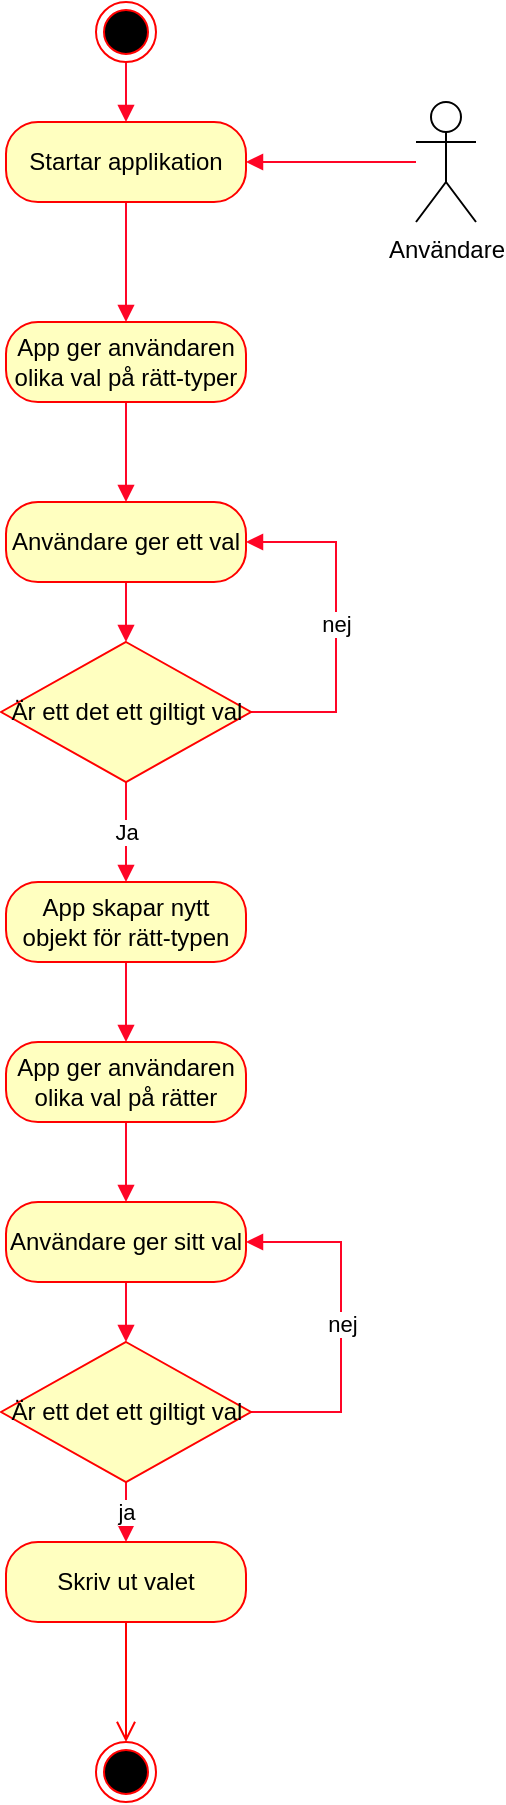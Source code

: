 <mxfile version="13.7.9" type="device"><diagram id="C5RBs43oDa-KdzZeNtuy" name="Page-1"><mxGraphModel dx="1278" dy="805" grid="1" gridSize="10" guides="1" tooltips="1" connect="1" arrows="1" fold="1" page="1" pageScale="1" pageWidth="827" pageHeight="1169" math="0" shadow="0"><root><mxCell id="WIyWlLk6GJQsqaUBKTNV-0"/><mxCell id="WIyWlLk6GJQsqaUBKTNV-1" parent="WIyWlLk6GJQsqaUBKTNV-0"/><mxCell id="OWBhrWrHPRHPCyyj8bG4-60" value="" style="edgeStyle=orthogonalEdgeStyle;rounded=0;orthogonalLoop=1;jettySize=auto;html=1;endArrow=block;endFill=1;strokeColor=#FF0526;" edge="1" parent="WIyWlLk6GJQsqaUBKTNV-1" source="OWBhrWrHPRHPCyyj8bG4-49" target="OWBhrWrHPRHPCyyj8bG4-52"><mxGeometry relative="1" as="geometry"/></mxCell><mxCell id="OWBhrWrHPRHPCyyj8bG4-49" value="" style="ellipse;html=1;shape=endState;fillColor=#000000;strokeColor=#ff0000;" vertex="1" parent="WIyWlLk6GJQsqaUBKTNV-1"><mxGeometry x="150" y="140" width="30" height="30" as="geometry"/></mxCell><mxCell id="OWBhrWrHPRHPCyyj8bG4-83" style="edgeStyle=orthogonalEdgeStyle;rounded=0;orthogonalLoop=1;jettySize=auto;html=1;entryX=1;entryY=0.5;entryDx=0;entryDy=0;endArrow=block;endFill=1;strokeColor=#FF0526;" edge="1" parent="WIyWlLk6GJQsqaUBKTNV-1" source="OWBhrWrHPRHPCyyj8bG4-50" target="OWBhrWrHPRHPCyyj8bG4-52"><mxGeometry relative="1" as="geometry"/></mxCell><mxCell id="OWBhrWrHPRHPCyyj8bG4-50" value="Användare&lt;br&gt;" style="shape=umlActor;verticalLabelPosition=bottom;verticalAlign=top;html=1;" vertex="1" parent="WIyWlLk6GJQsqaUBKTNV-1"><mxGeometry x="310" y="190" width="30" height="60" as="geometry"/></mxCell><mxCell id="OWBhrWrHPRHPCyyj8bG4-59" style="edgeStyle=orthogonalEdgeStyle;rounded=0;orthogonalLoop=1;jettySize=auto;html=1;endArrow=block;endFill=1;strokeColor=#FF0526;" edge="1" parent="WIyWlLk6GJQsqaUBKTNV-1" source="OWBhrWrHPRHPCyyj8bG4-52" target="OWBhrWrHPRHPCyyj8bG4-54"><mxGeometry relative="1" as="geometry"/></mxCell><mxCell id="OWBhrWrHPRHPCyyj8bG4-52" value="Startar applikation" style="rounded=1;whiteSpace=wrap;html=1;arcSize=40;fontColor=#000000;fillColor=#ffffc0;strokeColor=#ff0000;" vertex="1" parent="WIyWlLk6GJQsqaUBKTNV-1"><mxGeometry x="105" y="200" width="120" height="40" as="geometry"/></mxCell><mxCell id="OWBhrWrHPRHPCyyj8bG4-58" style="edgeStyle=orthogonalEdgeStyle;rounded=0;orthogonalLoop=1;jettySize=auto;html=1;entryX=0.5;entryY=0;entryDx=0;entryDy=0;endArrow=block;endFill=1;strokeColor=#FF0526;" edge="1" parent="WIyWlLk6GJQsqaUBKTNV-1" source="OWBhrWrHPRHPCyyj8bG4-54" target="OWBhrWrHPRHPCyyj8bG4-56"><mxGeometry relative="1" as="geometry"/></mxCell><mxCell id="OWBhrWrHPRHPCyyj8bG4-54" value="App ger användaren olika val på rätt-typer" style="rounded=1;whiteSpace=wrap;html=1;arcSize=40;fontColor=#000000;fillColor=#ffffc0;strokeColor=#ff0000;" vertex="1" parent="WIyWlLk6GJQsqaUBKTNV-1"><mxGeometry x="105" y="300" width="120" height="40" as="geometry"/></mxCell><mxCell id="OWBhrWrHPRHPCyyj8bG4-64" style="edgeStyle=orthogonalEdgeStyle;rounded=0;orthogonalLoop=1;jettySize=auto;html=1;entryX=0.5;entryY=0;entryDx=0;entryDy=0;endArrow=block;endFill=1;strokeColor=#FF0526;" edge="1" parent="WIyWlLk6GJQsqaUBKTNV-1" source="OWBhrWrHPRHPCyyj8bG4-56" target="OWBhrWrHPRHPCyyj8bG4-61"><mxGeometry relative="1" as="geometry"/></mxCell><mxCell id="OWBhrWrHPRHPCyyj8bG4-56" value="Användare ger ett val" style="rounded=1;whiteSpace=wrap;html=1;arcSize=40;fontColor=#000000;fillColor=#ffffc0;strokeColor=#ff0000;" vertex="1" parent="WIyWlLk6GJQsqaUBKTNV-1"><mxGeometry x="105" y="390" width="120" height="40" as="geometry"/></mxCell><mxCell id="OWBhrWrHPRHPCyyj8bG4-69" value="Ja" style="edgeStyle=orthogonalEdgeStyle;rounded=0;orthogonalLoop=1;jettySize=auto;html=1;entryX=0.5;entryY=0;entryDx=0;entryDy=0;endArrow=block;endFill=1;strokeColor=#FF0526;" edge="1" parent="WIyWlLk6GJQsqaUBKTNV-1" source="OWBhrWrHPRHPCyyj8bG4-61" target="OWBhrWrHPRHPCyyj8bG4-65"><mxGeometry relative="1" as="geometry"/></mxCell><mxCell id="OWBhrWrHPRHPCyyj8bG4-70" value="nej" style="edgeStyle=orthogonalEdgeStyle;rounded=0;orthogonalLoop=1;jettySize=auto;html=1;endArrow=block;endFill=1;strokeColor=#FF0526;entryX=1;entryY=0.5;entryDx=0;entryDy=0;" edge="1" parent="WIyWlLk6GJQsqaUBKTNV-1" source="OWBhrWrHPRHPCyyj8bG4-61" target="OWBhrWrHPRHPCyyj8bG4-56"><mxGeometry relative="1" as="geometry"><mxPoint x="270" y="410" as="targetPoint"/><Array as="points"><mxPoint x="270" y="495"/><mxPoint x="270" y="410"/></Array></mxGeometry></mxCell><mxCell id="OWBhrWrHPRHPCyyj8bG4-61" value="Är ett det ett giltigt val" style="rhombus;whiteSpace=wrap;html=1;fillColor=#ffffc0;strokeColor=#ff0000;" vertex="1" parent="WIyWlLk6GJQsqaUBKTNV-1"><mxGeometry x="102.5" y="460" width="125" height="70" as="geometry"/></mxCell><mxCell id="OWBhrWrHPRHPCyyj8bG4-72" style="edgeStyle=orthogonalEdgeStyle;rounded=0;orthogonalLoop=1;jettySize=auto;html=1;entryX=0.5;entryY=0;entryDx=0;entryDy=0;endArrow=block;endFill=1;strokeColor=#FF0526;" edge="1" parent="WIyWlLk6GJQsqaUBKTNV-1" source="OWBhrWrHPRHPCyyj8bG4-65" target="OWBhrWrHPRHPCyyj8bG4-68"><mxGeometry relative="1" as="geometry"/></mxCell><mxCell id="OWBhrWrHPRHPCyyj8bG4-65" value="App skapar nytt objekt för rätt-typen" style="rounded=1;whiteSpace=wrap;html=1;arcSize=40;fontColor=#000000;fillColor=#ffffc0;strokeColor=#ff0000;" vertex="1" parent="WIyWlLk6GJQsqaUBKTNV-1"><mxGeometry x="105" y="580" width="120" height="40" as="geometry"/></mxCell><mxCell id="OWBhrWrHPRHPCyyj8bG4-77" style="edgeStyle=orthogonalEdgeStyle;rounded=0;orthogonalLoop=1;jettySize=auto;html=1;entryX=0.5;entryY=0;entryDx=0;entryDy=0;endArrow=block;endFill=1;strokeColor=#FF0526;" edge="1" parent="WIyWlLk6GJQsqaUBKTNV-1" source="OWBhrWrHPRHPCyyj8bG4-68" target="OWBhrWrHPRHPCyyj8bG4-74"><mxGeometry relative="1" as="geometry"/></mxCell><mxCell id="OWBhrWrHPRHPCyyj8bG4-68" value="App ger användaren olika val på rätter" style="rounded=1;whiteSpace=wrap;html=1;arcSize=40;fontColor=#000000;fillColor=#ffffc0;strokeColor=#ff0000;" vertex="1" parent="WIyWlLk6GJQsqaUBKTNV-1"><mxGeometry x="105" y="660" width="120" height="40" as="geometry"/></mxCell><mxCell id="OWBhrWrHPRHPCyyj8bG4-73" style="edgeStyle=orthogonalEdgeStyle;rounded=0;orthogonalLoop=1;jettySize=auto;html=1;entryX=0.5;entryY=0;entryDx=0;entryDy=0;endArrow=block;endFill=1;strokeColor=#FF0526;" edge="1" parent="WIyWlLk6GJQsqaUBKTNV-1" source="OWBhrWrHPRHPCyyj8bG4-74" target="OWBhrWrHPRHPCyyj8bG4-76"><mxGeometry relative="1" as="geometry"/></mxCell><mxCell id="OWBhrWrHPRHPCyyj8bG4-74" value="Användare ger sitt val" style="rounded=1;whiteSpace=wrap;html=1;arcSize=40;fontColor=#000000;fillColor=#ffffc0;strokeColor=#ff0000;" vertex="1" parent="WIyWlLk6GJQsqaUBKTNV-1"><mxGeometry x="105" y="740" width="120" height="40" as="geometry"/></mxCell><mxCell id="OWBhrWrHPRHPCyyj8bG4-75" value="nej" style="edgeStyle=orthogonalEdgeStyle;rounded=0;orthogonalLoop=1;jettySize=auto;html=1;endArrow=block;endFill=1;strokeColor=#FF0526;entryX=1;entryY=0.5;entryDx=0;entryDy=0;" edge="1" parent="WIyWlLk6GJQsqaUBKTNV-1" source="OWBhrWrHPRHPCyyj8bG4-76" target="OWBhrWrHPRHPCyyj8bG4-74"><mxGeometry relative="1" as="geometry"><mxPoint x="272.5" y="760" as="targetPoint"/><Array as="points"><mxPoint x="272.5" y="845"/><mxPoint x="272.5" y="760"/></Array></mxGeometry></mxCell><mxCell id="OWBhrWrHPRHPCyyj8bG4-80" value="ja" style="edgeStyle=orthogonalEdgeStyle;rounded=0;orthogonalLoop=1;jettySize=auto;html=1;entryX=0.5;entryY=0;entryDx=0;entryDy=0;endArrow=block;endFill=1;strokeColor=#FF0526;" edge="1" parent="WIyWlLk6GJQsqaUBKTNV-1" source="OWBhrWrHPRHPCyyj8bG4-76" target="OWBhrWrHPRHPCyyj8bG4-78"><mxGeometry relative="1" as="geometry"/></mxCell><mxCell id="OWBhrWrHPRHPCyyj8bG4-76" value="Är ett det ett giltigt val" style="rhombus;whiteSpace=wrap;html=1;fillColor=#ffffc0;strokeColor=#ff0000;" vertex="1" parent="WIyWlLk6GJQsqaUBKTNV-1"><mxGeometry x="102.5" y="810" width="125" height="70" as="geometry"/></mxCell><mxCell id="OWBhrWrHPRHPCyyj8bG4-78" value="Skriv ut valet" style="rounded=1;whiteSpace=wrap;html=1;arcSize=40;fontColor=#000000;fillColor=#ffffc0;strokeColor=#ff0000;" vertex="1" parent="WIyWlLk6GJQsqaUBKTNV-1"><mxGeometry x="105" y="910" width="120" height="40" as="geometry"/></mxCell><mxCell id="OWBhrWrHPRHPCyyj8bG4-79" value="" style="edgeStyle=orthogonalEdgeStyle;html=1;verticalAlign=bottom;endArrow=open;endSize=8;strokeColor=#ff0000;" edge="1" source="OWBhrWrHPRHPCyyj8bG4-78" parent="WIyWlLk6GJQsqaUBKTNV-1"><mxGeometry relative="1" as="geometry"><mxPoint x="165" y="1010" as="targetPoint"/></mxGeometry></mxCell><mxCell id="OWBhrWrHPRHPCyyj8bG4-81" value="" style="ellipse;html=1;shape=endState;fillColor=#000000;strokeColor=#ff0000;" vertex="1" parent="WIyWlLk6GJQsqaUBKTNV-1"><mxGeometry x="150" y="1010" width="30" height="30" as="geometry"/></mxCell></root></mxGraphModel></diagram></mxfile>